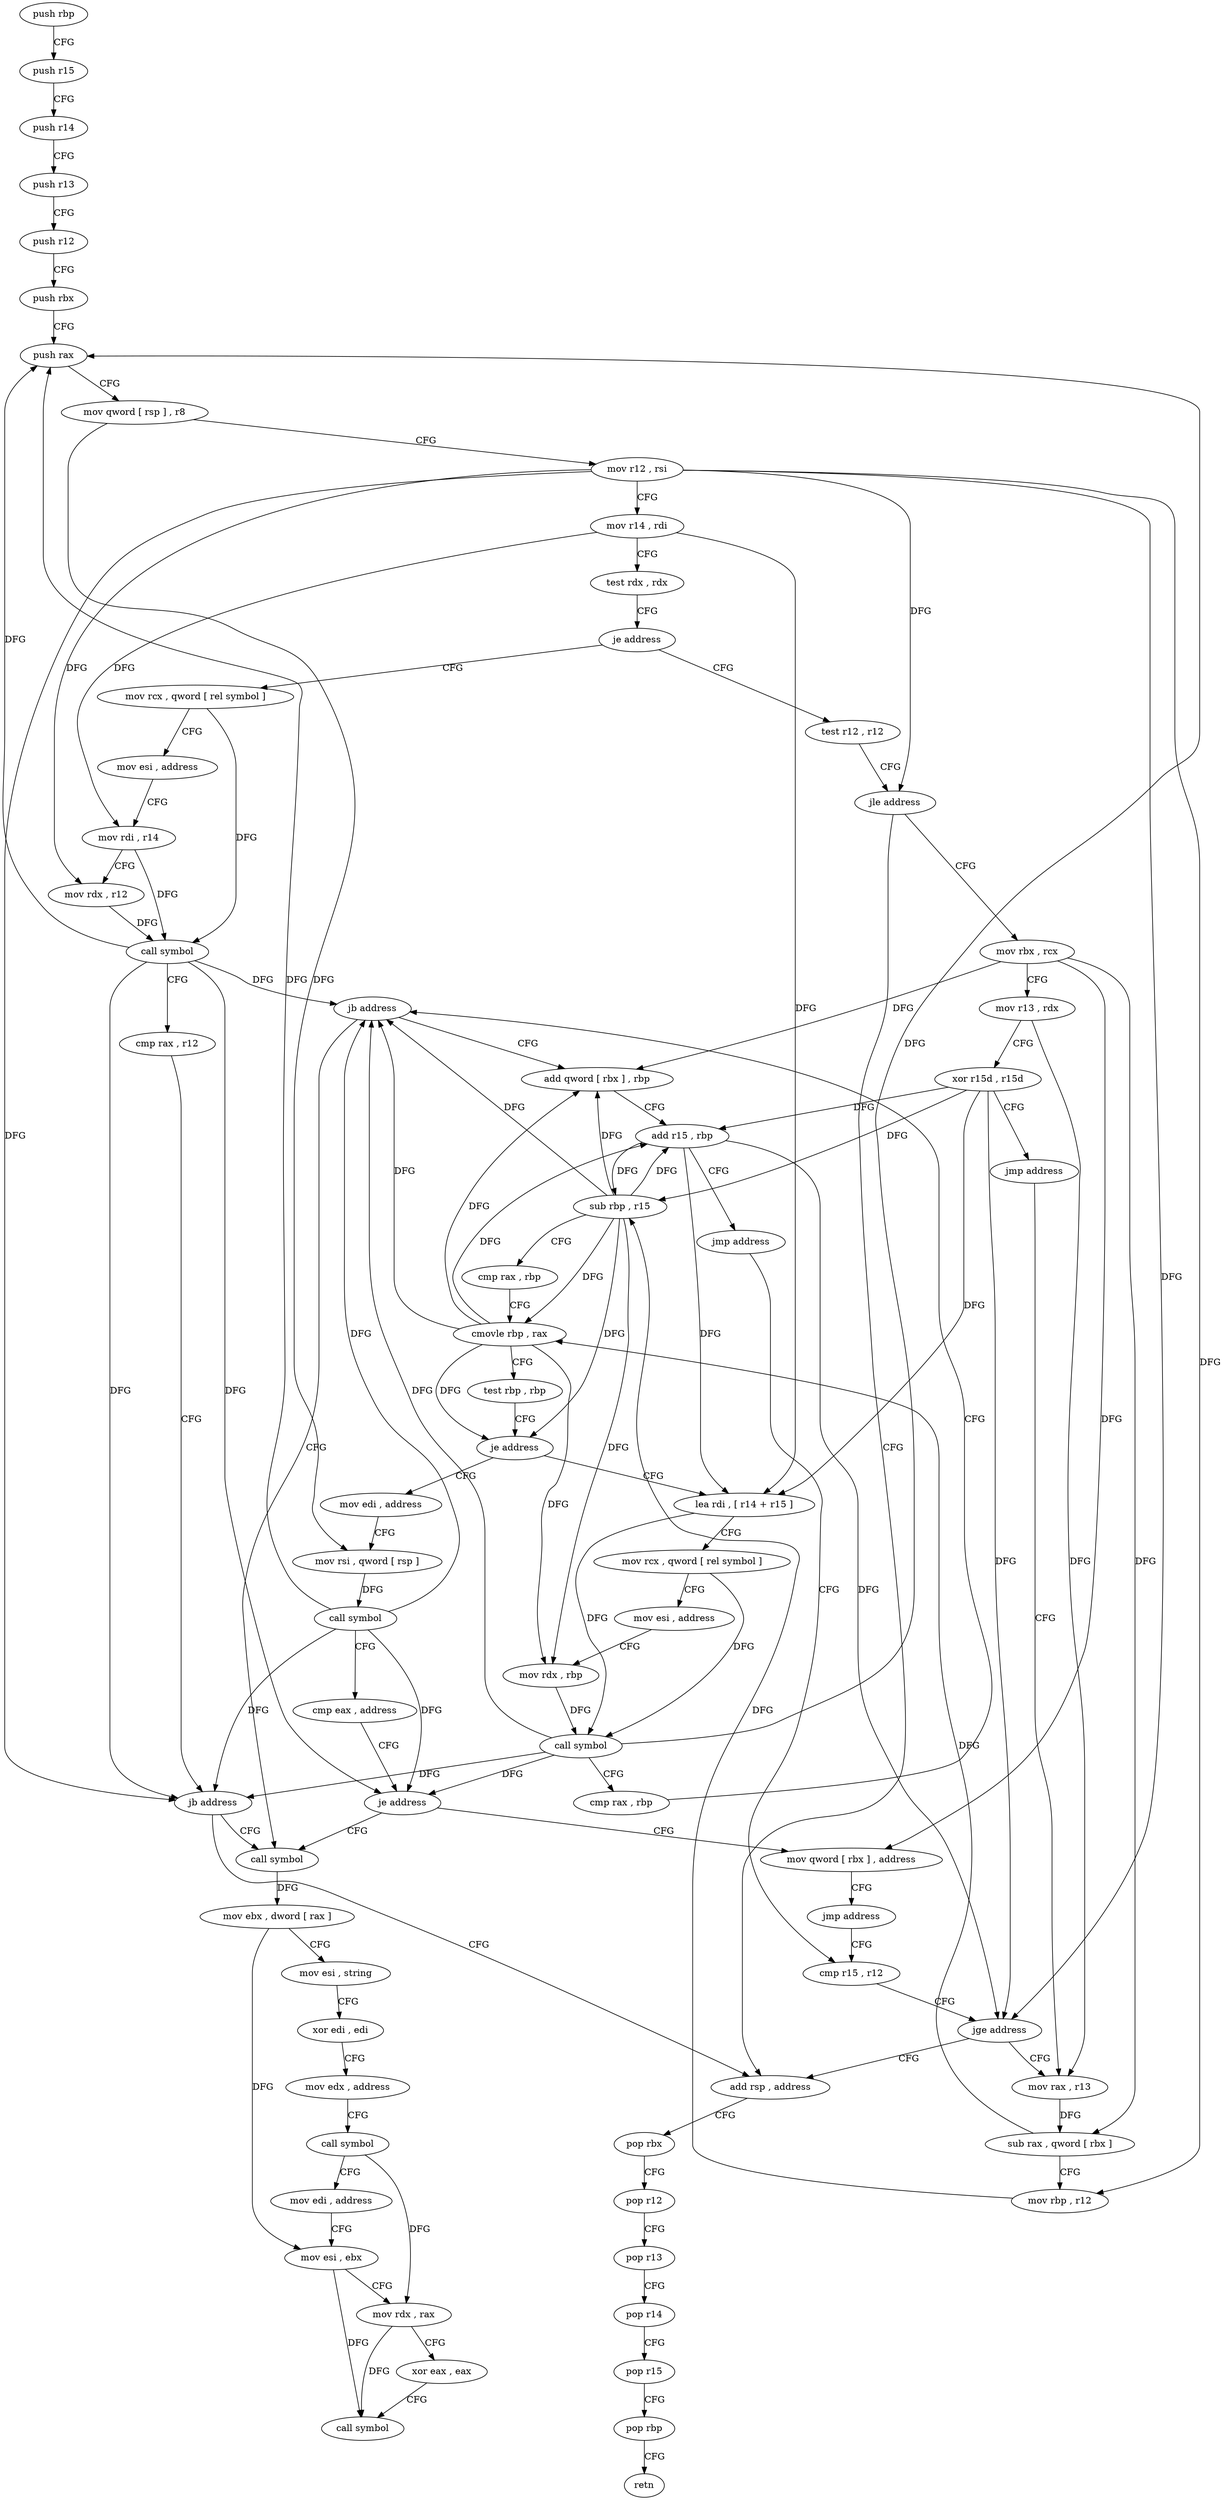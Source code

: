 digraph "func" {
"4202640" [label = "push rbp" ]
"4202641" [label = "push r15" ]
"4202643" [label = "push r14" ]
"4202645" [label = "push r13" ]
"4202647" [label = "push r12" ]
"4202649" [label = "push rbx" ]
"4202650" [label = "push rax" ]
"4202651" [label = "mov qword [ rsp ] , r8" ]
"4202655" [label = "mov r12 , rsi" ]
"4202658" [label = "mov r14 , rdi" ]
"4202661" [label = "test rdx , rdx" ]
"4202664" [label = "je address" ]
"4202812" [label = "mov rcx , qword [ rel symbol ]" ]
"4202670" [label = "test r12 , r12" ]
"4202819" [label = "mov esi , address" ]
"4202824" [label = "mov rdi , r14" ]
"4202827" [label = "mov rdx , r12" ]
"4202830" [label = "call symbol" ]
"4202835" [label = "cmp rax , r12" ]
"4202838" [label = "jb address" ]
"4202855" [label = "call symbol" ]
"4202840" [label = "add rsp , address" ]
"4202673" [label = "jle address" ]
"4202679" [label = "mov rbx , rcx" ]
"4202860" [label = "mov ebx , dword [ rax ]" ]
"4202862" [label = "mov esi , string" ]
"4202867" [label = "xor edi , edi" ]
"4202869" [label = "mov edx , address" ]
"4202874" [label = "call symbol" ]
"4202879" [label = "mov edi , address" ]
"4202884" [label = "mov esi , ebx" ]
"4202886" [label = "mov rdx , rax" ]
"4202889" [label = "xor eax , eax" ]
"4202891" [label = "call symbol" ]
"4202844" [label = "pop rbx" ]
"4202845" [label = "pop r12" ]
"4202847" [label = "pop r13" ]
"4202849" [label = "pop r14" ]
"4202851" [label = "pop r15" ]
"4202853" [label = "pop rbp" ]
"4202854" [label = "retn" ]
"4202682" [label = "mov r13 , rdx" ]
"4202685" [label = "xor r15d , r15d" ]
"4202688" [label = "jmp address" ]
"4202713" [label = "mov rax , r13" ]
"4202716" [label = "sub rax , qword [ rbx ]" ]
"4202719" [label = "mov rbp , r12" ]
"4202722" [label = "sub rbp , r15" ]
"4202725" [label = "cmp rax , rbp" ]
"4202728" [label = "cmovle rbp , rax" ]
"4202732" [label = "test rbp , rbp" ]
"4202735" [label = "je address" ]
"4202784" [label = "mov edi , address" ]
"4202737" [label = "lea rdi , [ r14 + r15 ]" ]
"4202789" [label = "mov rsi , qword [ rsp ]" ]
"4202793" [label = "call symbol" ]
"4202798" [label = "cmp eax , address" ]
"4202801" [label = "je address" ]
"4202803" [label = "mov qword [ rbx ] , address" ]
"4202741" [label = "mov rcx , qword [ rel symbol ]" ]
"4202748" [label = "mov esi , address" ]
"4202753" [label = "mov rdx , rbp" ]
"4202756" [label = "call symbol" ]
"4202761" [label = "cmp rax , rbp" ]
"4202764" [label = "jb address" ]
"4202766" [label = "add qword [ rbx ] , rbp" ]
"4202810" [label = "jmp address" ]
"4202704" [label = "cmp r15 , r12" ]
"4202769" [label = "add r15 , rbp" ]
"4202772" [label = "jmp address" ]
"4202707" [label = "jge address" ]
"4202640" -> "4202641" [ label = "CFG" ]
"4202641" -> "4202643" [ label = "CFG" ]
"4202643" -> "4202645" [ label = "CFG" ]
"4202645" -> "4202647" [ label = "CFG" ]
"4202647" -> "4202649" [ label = "CFG" ]
"4202649" -> "4202650" [ label = "CFG" ]
"4202650" -> "4202651" [ label = "CFG" ]
"4202651" -> "4202655" [ label = "CFG" ]
"4202651" -> "4202789" [ label = "DFG" ]
"4202655" -> "4202658" [ label = "CFG" ]
"4202655" -> "4202827" [ label = "DFG" ]
"4202655" -> "4202838" [ label = "DFG" ]
"4202655" -> "4202673" [ label = "DFG" ]
"4202655" -> "4202719" [ label = "DFG" ]
"4202655" -> "4202707" [ label = "DFG" ]
"4202658" -> "4202661" [ label = "CFG" ]
"4202658" -> "4202824" [ label = "DFG" ]
"4202658" -> "4202737" [ label = "DFG" ]
"4202661" -> "4202664" [ label = "CFG" ]
"4202664" -> "4202812" [ label = "CFG" ]
"4202664" -> "4202670" [ label = "CFG" ]
"4202812" -> "4202819" [ label = "CFG" ]
"4202812" -> "4202830" [ label = "DFG" ]
"4202670" -> "4202673" [ label = "CFG" ]
"4202819" -> "4202824" [ label = "CFG" ]
"4202824" -> "4202827" [ label = "CFG" ]
"4202824" -> "4202830" [ label = "DFG" ]
"4202827" -> "4202830" [ label = "DFG" ]
"4202830" -> "4202835" [ label = "CFG" ]
"4202830" -> "4202650" [ label = "DFG" ]
"4202830" -> "4202838" [ label = "DFG" ]
"4202830" -> "4202801" [ label = "DFG" ]
"4202830" -> "4202764" [ label = "DFG" ]
"4202835" -> "4202838" [ label = "CFG" ]
"4202838" -> "4202855" [ label = "CFG" ]
"4202838" -> "4202840" [ label = "CFG" ]
"4202855" -> "4202860" [ label = "DFG" ]
"4202840" -> "4202844" [ label = "CFG" ]
"4202673" -> "4202840" [ label = "CFG" ]
"4202673" -> "4202679" [ label = "CFG" ]
"4202679" -> "4202682" [ label = "CFG" ]
"4202679" -> "4202716" [ label = "DFG" ]
"4202679" -> "4202803" [ label = "DFG" ]
"4202679" -> "4202766" [ label = "DFG" ]
"4202860" -> "4202862" [ label = "CFG" ]
"4202860" -> "4202884" [ label = "DFG" ]
"4202862" -> "4202867" [ label = "CFG" ]
"4202867" -> "4202869" [ label = "CFG" ]
"4202869" -> "4202874" [ label = "CFG" ]
"4202874" -> "4202879" [ label = "CFG" ]
"4202874" -> "4202886" [ label = "DFG" ]
"4202879" -> "4202884" [ label = "CFG" ]
"4202884" -> "4202886" [ label = "CFG" ]
"4202884" -> "4202891" [ label = "DFG" ]
"4202886" -> "4202889" [ label = "CFG" ]
"4202886" -> "4202891" [ label = "DFG" ]
"4202889" -> "4202891" [ label = "CFG" ]
"4202844" -> "4202845" [ label = "CFG" ]
"4202845" -> "4202847" [ label = "CFG" ]
"4202847" -> "4202849" [ label = "CFG" ]
"4202849" -> "4202851" [ label = "CFG" ]
"4202851" -> "4202853" [ label = "CFG" ]
"4202853" -> "4202854" [ label = "CFG" ]
"4202682" -> "4202685" [ label = "CFG" ]
"4202682" -> "4202713" [ label = "DFG" ]
"4202685" -> "4202688" [ label = "CFG" ]
"4202685" -> "4202722" [ label = "DFG" ]
"4202685" -> "4202737" [ label = "DFG" ]
"4202685" -> "4202769" [ label = "DFG" ]
"4202685" -> "4202707" [ label = "DFG" ]
"4202688" -> "4202713" [ label = "CFG" ]
"4202713" -> "4202716" [ label = "DFG" ]
"4202716" -> "4202719" [ label = "CFG" ]
"4202716" -> "4202728" [ label = "DFG" ]
"4202719" -> "4202722" [ label = "DFG" ]
"4202722" -> "4202725" [ label = "CFG" ]
"4202722" -> "4202728" [ label = "DFG" ]
"4202722" -> "4202735" [ label = "DFG" ]
"4202722" -> "4202753" [ label = "DFG" ]
"4202722" -> "4202764" [ label = "DFG" ]
"4202722" -> "4202766" [ label = "DFG" ]
"4202722" -> "4202769" [ label = "DFG" ]
"4202725" -> "4202728" [ label = "CFG" ]
"4202728" -> "4202732" [ label = "CFG" ]
"4202728" -> "4202735" [ label = "DFG" ]
"4202728" -> "4202753" [ label = "DFG" ]
"4202728" -> "4202764" [ label = "DFG" ]
"4202728" -> "4202766" [ label = "DFG" ]
"4202728" -> "4202769" [ label = "DFG" ]
"4202732" -> "4202735" [ label = "CFG" ]
"4202735" -> "4202784" [ label = "CFG" ]
"4202735" -> "4202737" [ label = "CFG" ]
"4202784" -> "4202789" [ label = "CFG" ]
"4202737" -> "4202741" [ label = "CFG" ]
"4202737" -> "4202756" [ label = "DFG" ]
"4202789" -> "4202793" [ label = "DFG" ]
"4202793" -> "4202798" [ label = "CFG" ]
"4202793" -> "4202650" [ label = "DFG" ]
"4202793" -> "4202838" [ label = "DFG" ]
"4202793" -> "4202801" [ label = "DFG" ]
"4202793" -> "4202764" [ label = "DFG" ]
"4202798" -> "4202801" [ label = "CFG" ]
"4202801" -> "4202855" [ label = "CFG" ]
"4202801" -> "4202803" [ label = "CFG" ]
"4202803" -> "4202810" [ label = "CFG" ]
"4202741" -> "4202748" [ label = "CFG" ]
"4202741" -> "4202756" [ label = "DFG" ]
"4202748" -> "4202753" [ label = "CFG" ]
"4202753" -> "4202756" [ label = "DFG" ]
"4202756" -> "4202761" [ label = "CFG" ]
"4202756" -> "4202650" [ label = "DFG" ]
"4202756" -> "4202801" [ label = "DFG" ]
"4202756" -> "4202838" [ label = "DFG" ]
"4202756" -> "4202764" [ label = "DFG" ]
"4202761" -> "4202764" [ label = "CFG" ]
"4202764" -> "4202855" [ label = "CFG" ]
"4202764" -> "4202766" [ label = "CFG" ]
"4202766" -> "4202769" [ label = "CFG" ]
"4202810" -> "4202704" [ label = "CFG" ]
"4202704" -> "4202707" [ label = "CFG" ]
"4202769" -> "4202772" [ label = "CFG" ]
"4202769" -> "4202722" [ label = "DFG" ]
"4202769" -> "4202737" [ label = "DFG" ]
"4202769" -> "4202707" [ label = "DFG" ]
"4202772" -> "4202704" [ label = "CFG" ]
"4202707" -> "4202840" [ label = "CFG" ]
"4202707" -> "4202713" [ label = "CFG" ]
}
